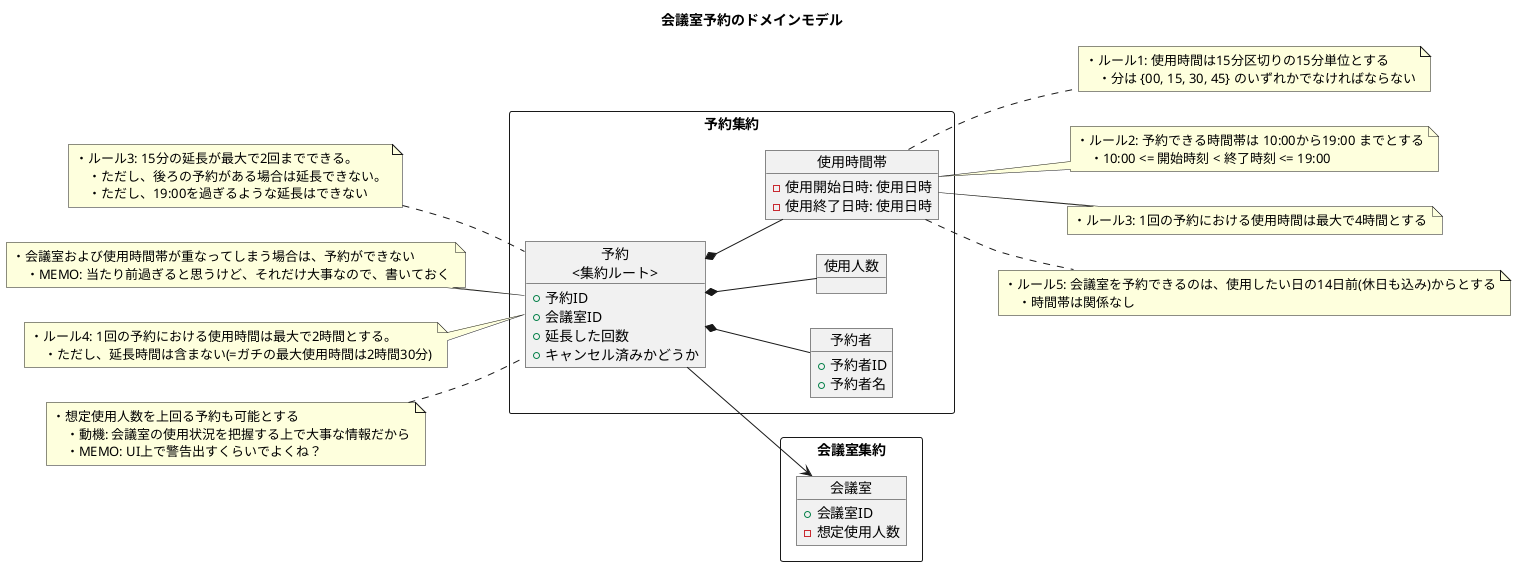 @startuml

title 会議室予約のドメインモデル

left to right direction


rectangle 予約集約 {
    object "予約\n<集約ルート>" as c1 {
        + 予約ID
        + 会議室ID
        + 延長した回数
        + キャンセル済みかどうか
    }

    object 予約者 {
        + 予約者ID
        + 予約者名
    }

    object 使用人数 {
    }

    object 使用時間帯 {
        - 使用開始日時: 使用日時
        - 使用終了日時: 使用日時
    }
}


rectangle 会議室集約 {
    object 会議室 {
        + 会議室ID
        - 想定使用人数
    }
}


c1 --> 会議室
c1 *-- 予約者
c1 *-- 使用人数
c1 *-- 使用時間帯

' ===== 予約 =====
note left of c1
・ルール3: 15分の延長が最大で2回までできる。
    ・ただし、後ろの予約がある場合は延長できない。
    ・ただし、19:00を過ぎるような延長はできない
end note

note left of c1
・会議室および使用時間帯が重なってしまう場合は、予約ができない
    ・MEMO: 当たり前過ぎると思うけど、それだけ大事なので、書いておく
end note

note left of c1
・ルール4: 1回の予約における使用時間は最大で2時間とする。
    ・ただし、延長時間は含まない(=ガチの最大使用時間は2時間30分)
end note

note left of c1
・想定使用人数を上回る予約も可能とする
    ・動機: 会議室の使用状況を把握する上で大事な情報だから
    ・MEMO: UI上で警告出すくらいでよくね？
end note

' ===== 使用時間帯 =====
note right of 使用時間帯
・ルール1: 使用時間は15分区切りの15分単位とする
    ・分は {00, 15, 30, 45} のいずれかでなければならない
end note

note right of 使用時間帯
・ルール2: 予約できる時間帯は 10:00から19:00 までとする
    ・10:00 <= 開始時刻 < 終了時刻 <= 19:00
end note

note right of 使用時間帯
・ルール3: 1回の予約における使用時間は最大で4時間とする
end note

note right of 使用時間帯
・ルール5: 会議室を予約できるのは、使用したい日の14日前(休日も込み)からとする
    ・時間帯は関係なし
end note





@enduml